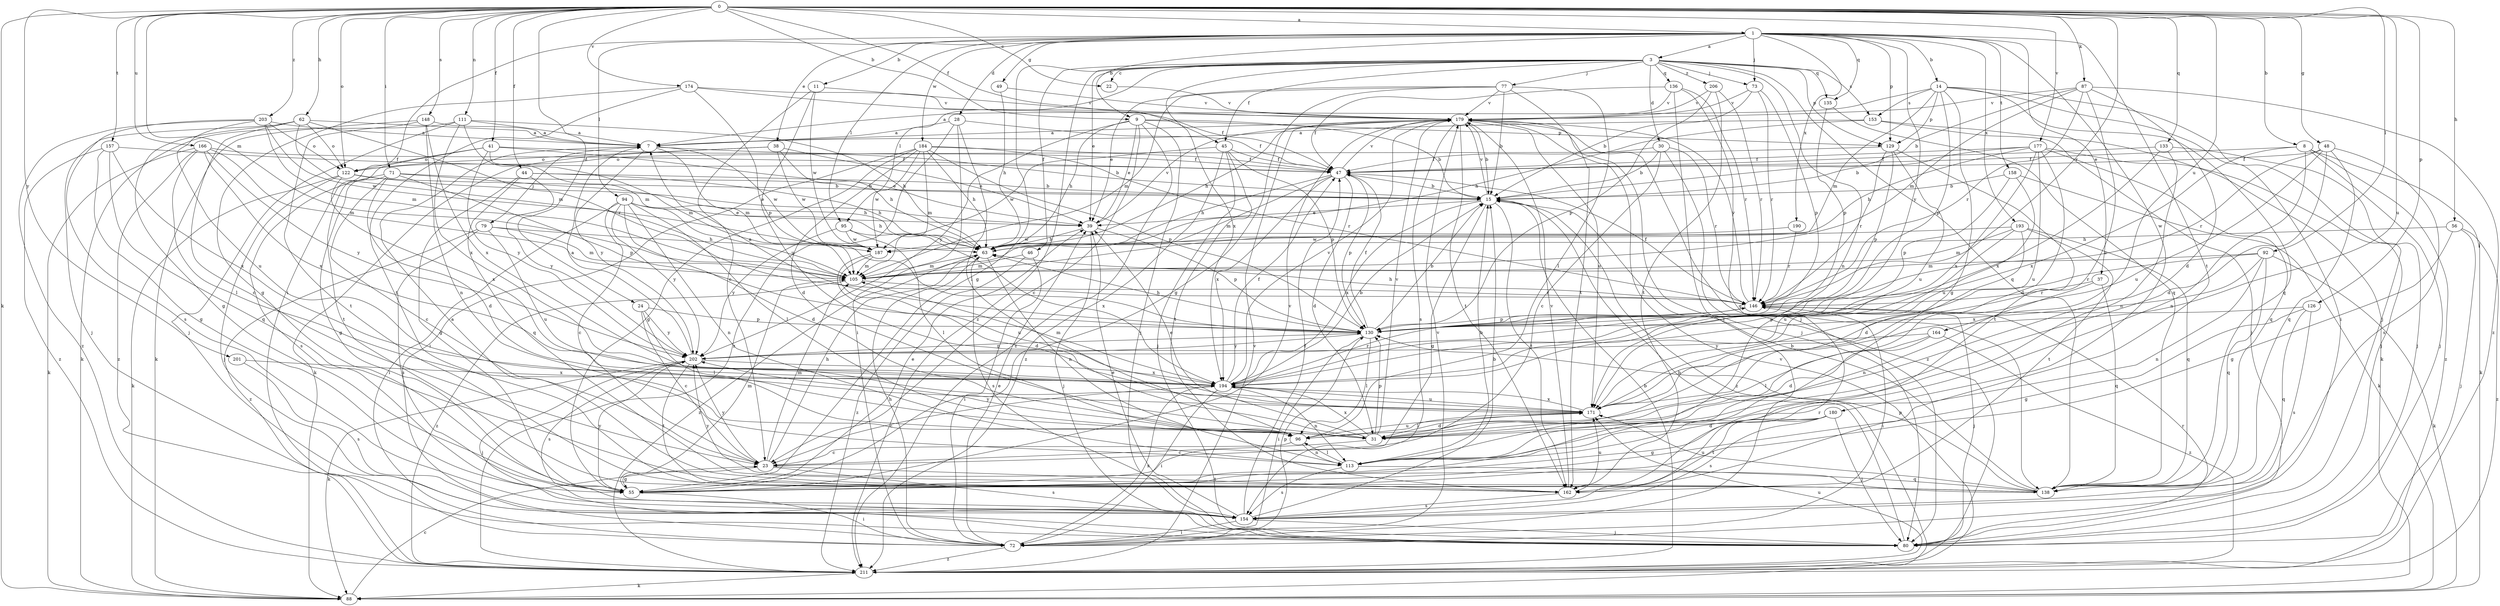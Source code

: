 strict digraph  {
0;
1;
3;
7;
8;
9;
11;
14;
15;
22;
23;
24;
28;
30;
31;
37;
38;
39;
41;
44;
45;
46;
47;
48;
49;
55;
56;
62;
63;
71;
72;
73;
77;
79;
80;
87;
88;
92;
94;
95;
96;
105;
111;
113;
122;
126;
129;
130;
133;
135;
136;
138;
146;
148;
153;
154;
157;
158;
162;
164;
166;
171;
174;
177;
179;
180;
184;
187;
190;
193;
194;
201;
202;
203;
206;
211;
0 -> 1  [label=a];
0 -> 8  [label=b];
0 -> 9  [label=b];
0 -> 22  [label=c];
0 -> 24  [label=d];
0 -> 41  [label=f];
0 -> 44  [label=f];
0 -> 45  [label=f];
0 -> 48  [label=g];
0 -> 56  [label=h];
0 -> 62  [label=h];
0 -> 71  [label=i];
0 -> 87  [label=k];
0 -> 88  [label=k];
0 -> 92  [label=l];
0 -> 105  [label=m];
0 -> 111  [label=n];
0 -> 122  [label=o];
0 -> 126  [label=p];
0 -> 133  [label=q];
0 -> 146  [label=r];
0 -> 148  [label=s];
0 -> 157  [label=t];
0 -> 164  [label=u];
0 -> 166  [label=u];
0 -> 171  [label=u];
0 -> 174  [label=v];
0 -> 177  [label=v];
0 -> 201  [label=y];
0 -> 203  [label=z];
1 -> 3  [label=a];
1 -> 9  [label=b];
1 -> 11  [label=b];
1 -> 14  [label=b];
1 -> 28  [label=d];
1 -> 37  [label=e];
1 -> 38  [label=e];
1 -> 49  [label=g];
1 -> 72  [label=i];
1 -> 73  [label=j];
1 -> 94  [label=l];
1 -> 95  [label=l];
1 -> 129  [label=p];
1 -> 135  [label=q];
1 -> 158  [label=t];
1 -> 162  [label=t];
1 -> 180  [label=w];
1 -> 184  [label=w];
1 -> 190  [label=x];
1 -> 193  [label=x];
1 -> 202  [label=y];
3 -> 22  [label=c];
3 -> 30  [label=d];
3 -> 39  [label=e];
3 -> 45  [label=f];
3 -> 46  [label=f];
3 -> 55  [label=g];
3 -> 73  [label=j];
3 -> 77  [label=j];
3 -> 95  [label=l];
3 -> 113  [label=n];
3 -> 129  [label=p];
3 -> 135  [label=q];
3 -> 136  [label=q];
3 -> 138  [label=q];
3 -> 153  [label=s];
3 -> 194  [label=x];
3 -> 206  [label=z];
3 -> 211  [label=z];
7 -> 47  [label=f];
7 -> 79  [label=j];
7 -> 105  [label=m];
7 -> 187  [label=w];
7 -> 202  [label=y];
8 -> 47  [label=f];
8 -> 80  [label=j];
8 -> 88  [label=k];
8 -> 113  [label=n];
8 -> 194  [label=x];
8 -> 211  [label=z];
9 -> 15  [label=b];
9 -> 23  [label=c];
9 -> 39  [label=e];
9 -> 63  [label=h];
9 -> 80  [label=j];
9 -> 129  [label=p];
9 -> 202  [label=y];
9 -> 211  [label=z];
11 -> 23  [label=c];
11 -> 171  [label=u];
11 -> 179  [label=v];
11 -> 187  [label=w];
14 -> 7  [label=a];
14 -> 55  [label=g];
14 -> 72  [label=i];
14 -> 80  [label=j];
14 -> 105  [label=m];
14 -> 129  [label=p];
14 -> 130  [label=p];
14 -> 138  [label=q];
14 -> 153  [label=s];
15 -> 39  [label=e];
15 -> 55  [label=g];
15 -> 162  [label=t];
15 -> 179  [label=v];
15 -> 194  [label=x];
15 -> 211  [label=z];
22 -> 179  [label=v];
23 -> 55  [label=g];
23 -> 63  [label=h];
23 -> 105  [label=m];
23 -> 154  [label=s];
23 -> 162  [label=t];
23 -> 202  [label=y];
24 -> 23  [label=c];
24 -> 96  [label=l];
24 -> 130  [label=p];
24 -> 202  [label=y];
28 -> 7  [label=a];
28 -> 47  [label=f];
28 -> 72  [label=i];
28 -> 96  [label=l];
28 -> 211  [label=z];
30 -> 15  [label=b];
30 -> 23  [label=c];
30 -> 47  [label=f];
30 -> 146  [label=r];
30 -> 211  [label=z];
31 -> 23  [label=c];
31 -> 39  [label=e];
31 -> 130  [label=p];
31 -> 179  [label=v];
31 -> 194  [label=x];
31 -> 202  [label=y];
37 -> 113  [label=n];
37 -> 138  [label=q];
37 -> 146  [label=r];
38 -> 39  [label=e];
38 -> 63  [label=h];
38 -> 88  [label=k];
38 -> 122  [label=o];
38 -> 187  [label=w];
39 -> 63  [label=h];
39 -> 80  [label=j];
39 -> 130  [label=p];
39 -> 179  [label=v];
41 -> 15  [label=b];
41 -> 39  [label=e];
41 -> 105  [label=m];
41 -> 122  [label=o];
41 -> 162  [label=t];
41 -> 202  [label=y];
44 -> 15  [label=b];
44 -> 55  [label=g];
44 -> 63  [label=h];
44 -> 138  [label=q];
44 -> 202  [label=y];
45 -> 47  [label=f];
45 -> 80  [label=j];
45 -> 130  [label=p];
45 -> 162  [label=t];
45 -> 187  [label=w];
45 -> 211  [label=z];
46 -> 72  [label=i];
46 -> 105  [label=m];
46 -> 211  [label=z];
47 -> 15  [label=b];
47 -> 31  [label=d];
47 -> 63  [label=h];
47 -> 105  [label=m];
47 -> 130  [label=p];
47 -> 179  [label=v];
47 -> 194  [label=x];
48 -> 31  [label=d];
48 -> 47  [label=f];
48 -> 138  [label=q];
48 -> 146  [label=r];
48 -> 154  [label=s];
48 -> 171  [label=u];
49 -> 63  [label=h];
49 -> 179  [label=v];
55 -> 39  [label=e];
55 -> 72  [label=i];
55 -> 105  [label=m];
55 -> 179  [label=v];
55 -> 202  [label=y];
56 -> 55  [label=g];
56 -> 63  [label=h];
56 -> 80  [label=j];
56 -> 211  [label=z];
62 -> 7  [label=a];
62 -> 23  [label=c];
62 -> 55  [label=g];
62 -> 80  [label=j];
62 -> 105  [label=m];
62 -> 122  [label=o];
62 -> 146  [label=r];
63 -> 105  [label=m];
63 -> 113  [label=n];
63 -> 154  [label=s];
63 -> 211  [label=z];
71 -> 15  [label=b];
71 -> 23  [label=c];
71 -> 31  [label=d];
71 -> 55  [label=g];
71 -> 63  [label=h];
71 -> 130  [label=p];
71 -> 154  [label=s];
72 -> 39  [label=e];
72 -> 63  [label=h];
72 -> 130  [label=p];
72 -> 179  [label=v];
72 -> 194  [label=x];
72 -> 211  [label=z];
73 -> 15  [label=b];
73 -> 130  [label=p];
73 -> 146  [label=r];
73 -> 179  [label=v];
77 -> 15  [label=b];
77 -> 39  [label=e];
77 -> 55  [label=g];
77 -> 96  [label=l];
77 -> 105  [label=m];
77 -> 162  [label=t];
77 -> 179  [label=v];
79 -> 63  [label=h];
79 -> 105  [label=m];
79 -> 154  [label=s];
79 -> 171  [label=u];
79 -> 211  [label=z];
80 -> 15  [label=b];
80 -> 146  [label=r];
87 -> 15  [label=b];
87 -> 31  [label=d];
87 -> 105  [label=m];
87 -> 146  [label=r];
87 -> 171  [label=u];
87 -> 179  [label=v];
87 -> 211  [label=z];
88 -> 23  [label=c];
88 -> 179  [label=v];
92 -> 88  [label=k];
92 -> 105  [label=m];
92 -> 113  [label=n];
92 -> 138  [label=q];
92 -> 146  [label=r];
92 -> 194  [label=x];
94 -> 23  [label=c];
94 -> 31  [label=d];
94 -> 39  [label=e];
94 -> 63  [label=h];
94 -> 72  [label=i];
94 -> 96  [label=l];
94 -> 113  [label=n];
94 -> 202  [label=y];
95 -> 96  [label=l];
95 -> 187  [label=w];
95 -> 194  [label=x];
95 -> 202  [label=y];
96 -> 23  [label=c];
96 -> 113  [label=n];
96 -> 171  [label=u];
105 -> 146  [label=r];
105 -> 211  [label=z];
111 -> 7  [label=a];
111 -> 63  [label=h];
111 -> 80  [label=j];
111 -> 88  [label=k];
111 -> 105  [label=m];
111 -> 194  [label=x];
113 -> 15  [label=b];
113 -> 96  [label=l];
113 -> 138  [label=q];
113 -> 154  [label=s];
122 -> 15  [label=b];
122 -> 39  [label=e];
122 -> 80  [label=j];
122 -> 88  [label=k];
122 -> 194  [label=x];
126 -> 55  [label=g];
126 -> 130  [label=p];
126 -> 138  [label=q];
126 -> 154  [label=s];
129 -> 122  [label=o];
129 -> 130  [label=p];
129 -> 146  [label=r];
129 -> 162  [label=t];
129 -> 171  [label=u];
130 -> 7  [label=a];
130 -> 15  [label=b];
130 -> 47  [label=f];
130 -> 63  [label=h];
130 -> 72  [label=i];
130 -> 96  [label=l];
130 -> 202  [label=y];
133 -> 47  [label=f];
133 -> 80  [label=j];
133 -> 113  [label=n];
133 -> 194  [label=x];
135 -> 130  [label=p];
135 -> 138  [label=q];
136 -> 47  [label=f];
136 -> 72  [label=i];
136 -> 80  [label=j];
136 -> 146  [label=r];
136 -> 179  [label=v];
138 -> 7  [label=a];
138 -> 15  [label=b];
138 -> 130  [label=p];
138 -> 171  [label=u];
138 -> 202  [label=y];
146 -> 47  [label=f];
146 -> 63  [label=h];
146 -> 72  [label=i];
146 -> 80  [label=j];
146 -> 130  [label=p];
146 -> 179  [label=v];
148 -> 7  [label=a];
148 -> 88  [label=k];
148 -> 113  [label=n];
148 -> 162  [label=t];
148 -> 194  [label=x];
153 -> 7  [label=a];
153 -> 63  [label=h];
153 -> 80  [label=j];
153 -> 88  [label=k];
154 -> 15  [label=b];
154 -> 39  [label=e];
154 -> 47  [label=f];
154 -> 72  [label=i];
154 -> 80  [label=j];
154 -> 146  [label=r];
157 -> 47  [label=f];
157 -> 55  [label=g];
157 -> 138  [label=q];
157 -> 194  [label=x];
157 -> 211  [label=z];
158 -> 15  [label=b];
158 -> 88  [label=k];
158 -> 130  [label=p];
158 -> 171  [label=u];
162 -> 154  [label=s];
162 -> 171  [label=u];
162 -> 179  [label=v];
164 -> 31  [label=d];
164 -> 96  [label=l];
164 -> 202  [label=y];
164 -> 211  [label=z];
166 -> 47  [label=f];
166 -> 88  [label=k];
166 -> 96  [label=l];
166 -> 105  [label=m];
166 -> 194  [label=x];
166 -> 202  [label=y];
166 -> 211  [label=z];
171 -> 31  [label=d];
171 -> 96  [label=l];
171 -> 194  [label=x];
174 -> 47  [label=f];
174 -> 55  [label=g];
174 -> 130  [label=p];
174 -> 162  [label=t];
174 -> 179  [label=v];
177 -> 15  [label=b];
177 -> 31  [label=d];
177 -> 47  [label=f];
177 -> 63  [label=h];
177 -> 80  [label=j];
177 -> 138  [label=q];
177 -> 171  [label=u];
177 -> 194  [label=x];
179 -> 7  [label=a];
179 -> 15  [label=b];
179 -> 63  [label=h];
179 -> 80  [label=j];
179 -> 138  [label=q];
179 -> 154  [label=s];
179 -> 162  [label=t];
179 -> 171  [label=u];
180 -> 31  [label=d];
180 -> 55  [label=g];
180 -> 80  [label=j];
180 -> 154  [label=s];
180 -> 162  [label=t];
184 -> 31  [label=d];
184 -> 47  [label=f];
184 -> 55  [label=g];
184 -> 63  [label=h];
184 -> 72  [label=i];
184 -> 105  [label=m];
184 -> 130  [label=p];
184 -> 146  [label=r];
184 -> 187  [label=w];
187 -> 31  [label=d];
187 -> 105  [label=m];
187 -> 171  [label=u];
190 -> 146  [label=r];
190 -> 187  [label=w];
193 -> 31  [label=d];
193 -> 105  [label=m];
193 -> 138  [label=q];
193 -> 162  [label=t];
193 -> 171  [label=u];
193 -> 187  [label=w];
194 -> 15  [label=b];
194 -> 23  [label=c];
194 -> 47  [label=f];
194 -> 72  [label=i];
194 -> 105  [label=m];
194 -> 113  [label=n];
194 -> 146  [label=r];
194 -> 171  [label=u];
194 -> 179  [label=v];
201 -> 154  [label=s];
201 -> 194  [label=x];
202 -> 7  [label=a];
202 -> 80  [label=j];
202 -> 88  [label=k];
202 -> 130  [label=p];
202 -> 154  [label=s];
202 -> 162  [label=t];
202 -> 194  [label=x];
203 -> 7  [label=a];
203 -> 105  [label=m];
203 -> 122  [label=o];
203 -> 154  [label=s];
203 -> 171  [label=u];
203 -> 187  [label=w];
203 -> 211  [label=z];
206 -> 130  [label=p];
206 -> 146  [label=r];
206 -> 162  [label=t];
206 -> 179  [label=v];
211 -> 15  [label=b];
211 -> 88  [label=k];
211 -> 171  [label=u];
211 -> 179  [label=v];
}
